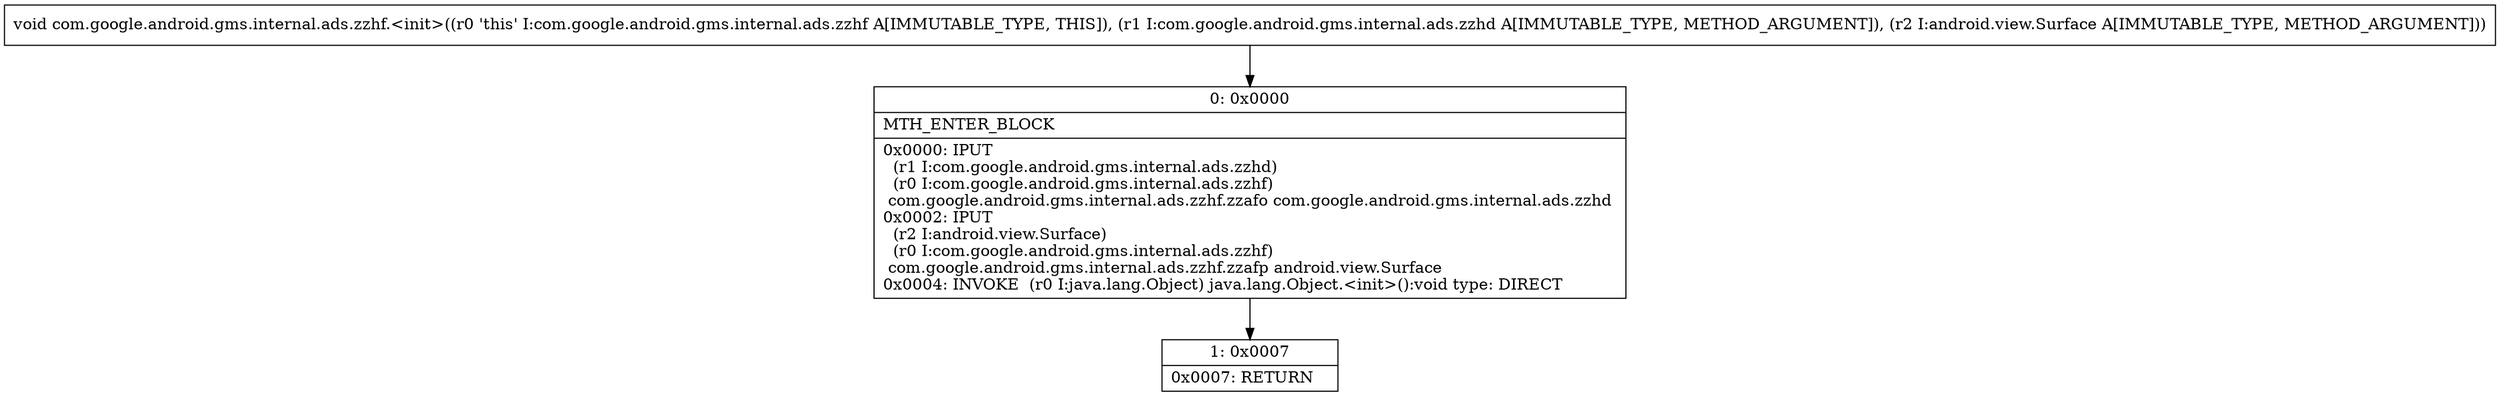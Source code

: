 digraph "CFG forcom.google.android.gms.internal.ads.zzhf.\<init\>(Lcom\/google\/android\/gms\/internal\/ads\/zzhd;Landroid\/view\/Surface;)V" {
Node_0 [shape=record,label="{0\:\ 0x0000|MTH_ENTER_BLOCK\l|0x0000: IPUT  \l  (r1 I:com.google.android.gms.internal.ads.zzhd)\l  (r0 I:com.google.android.gms.internal.ads.zzhf)\l com.google.android.gms.internal.ads.zzhf.zzafo com.google.android.gms.internal.ads.zzhd \l0x0002: IPUT  \l  (r2 I:android.view.Surface)\l  (r0 I:com.google.android.gms.internal.ads.zzhf)\l com.google.android.gms.internal.ads.zzhf.zzafp android.view.Surface \l0x0004: INVOKE  (r0 I:java.lang.Object) java.lang.Object.\<init\>():void type: DIRECT \l}"];
Node_1 [shape=record,label="{1\:\ 0x0007|0x0007: RETURN   \l}"];
MethodNode[shape=record,label="{void com.google.android.gms.internal.ads.zzhf.\<init\>((r0 'this' I:com.google.android.gms.internal.ads.zzhf A[IMMUTABLE_TYPE, THIS]), (r1 I:com.google.android.gms.internal.ads.zzhd A[IMMUTABLE_TYPE, METHOD_ARGUMENT]), (r2 I:android.view.Surface A[IMMUTABLE_TYPE, METHOD_ARGUMENT])) }"];
MethodNode -> Node_0;
Node_0 -> Node_1;
}

